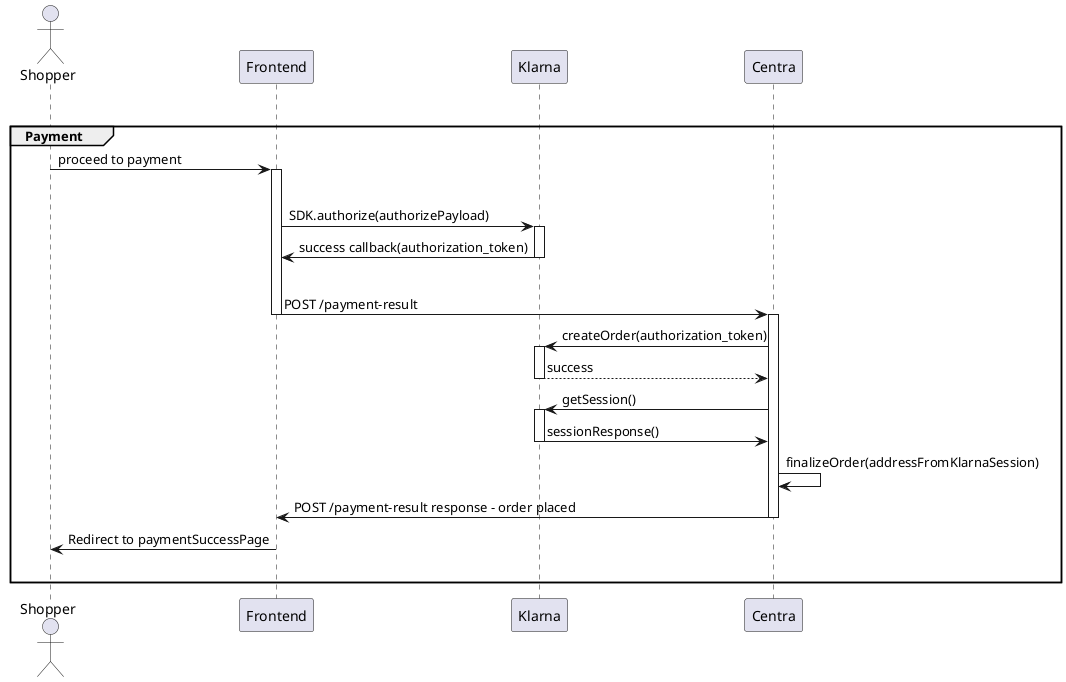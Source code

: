 @startuml

actor Shopper
participant Frontend
participant Klarna
participant Centra



|||
group Payment
Shopper -> Frontend: proceed to payment
activate Frontend

|||
Frontend -> Klarna: SDK.authorize(authorizePayload)
activate Klarna
Klarna -> Frontend: success callback(authorization_token)
deactivate Klarna
|||
Frontend -> Centra: POST /payment-result
deactivate Frontend
activate Centra
Centra -> Klarna: createOrder(authorization_token)
activate Klarna
Klarna --> Centra: success
deactivate Klarna
Centra -> Klarna: getSession()
activate Klarna
Klarna -> Centra: sessionResponse()
deactivate Klarna
Centra -> Centra: finalizeOrder(addressFromKlarnaSession)

Centra -> Frontend: POST /payment-result response - order placed
deactivate Centra
Frontend -> Shopper: Redirect to paymentSuccessPage

|||
end

@enduml
